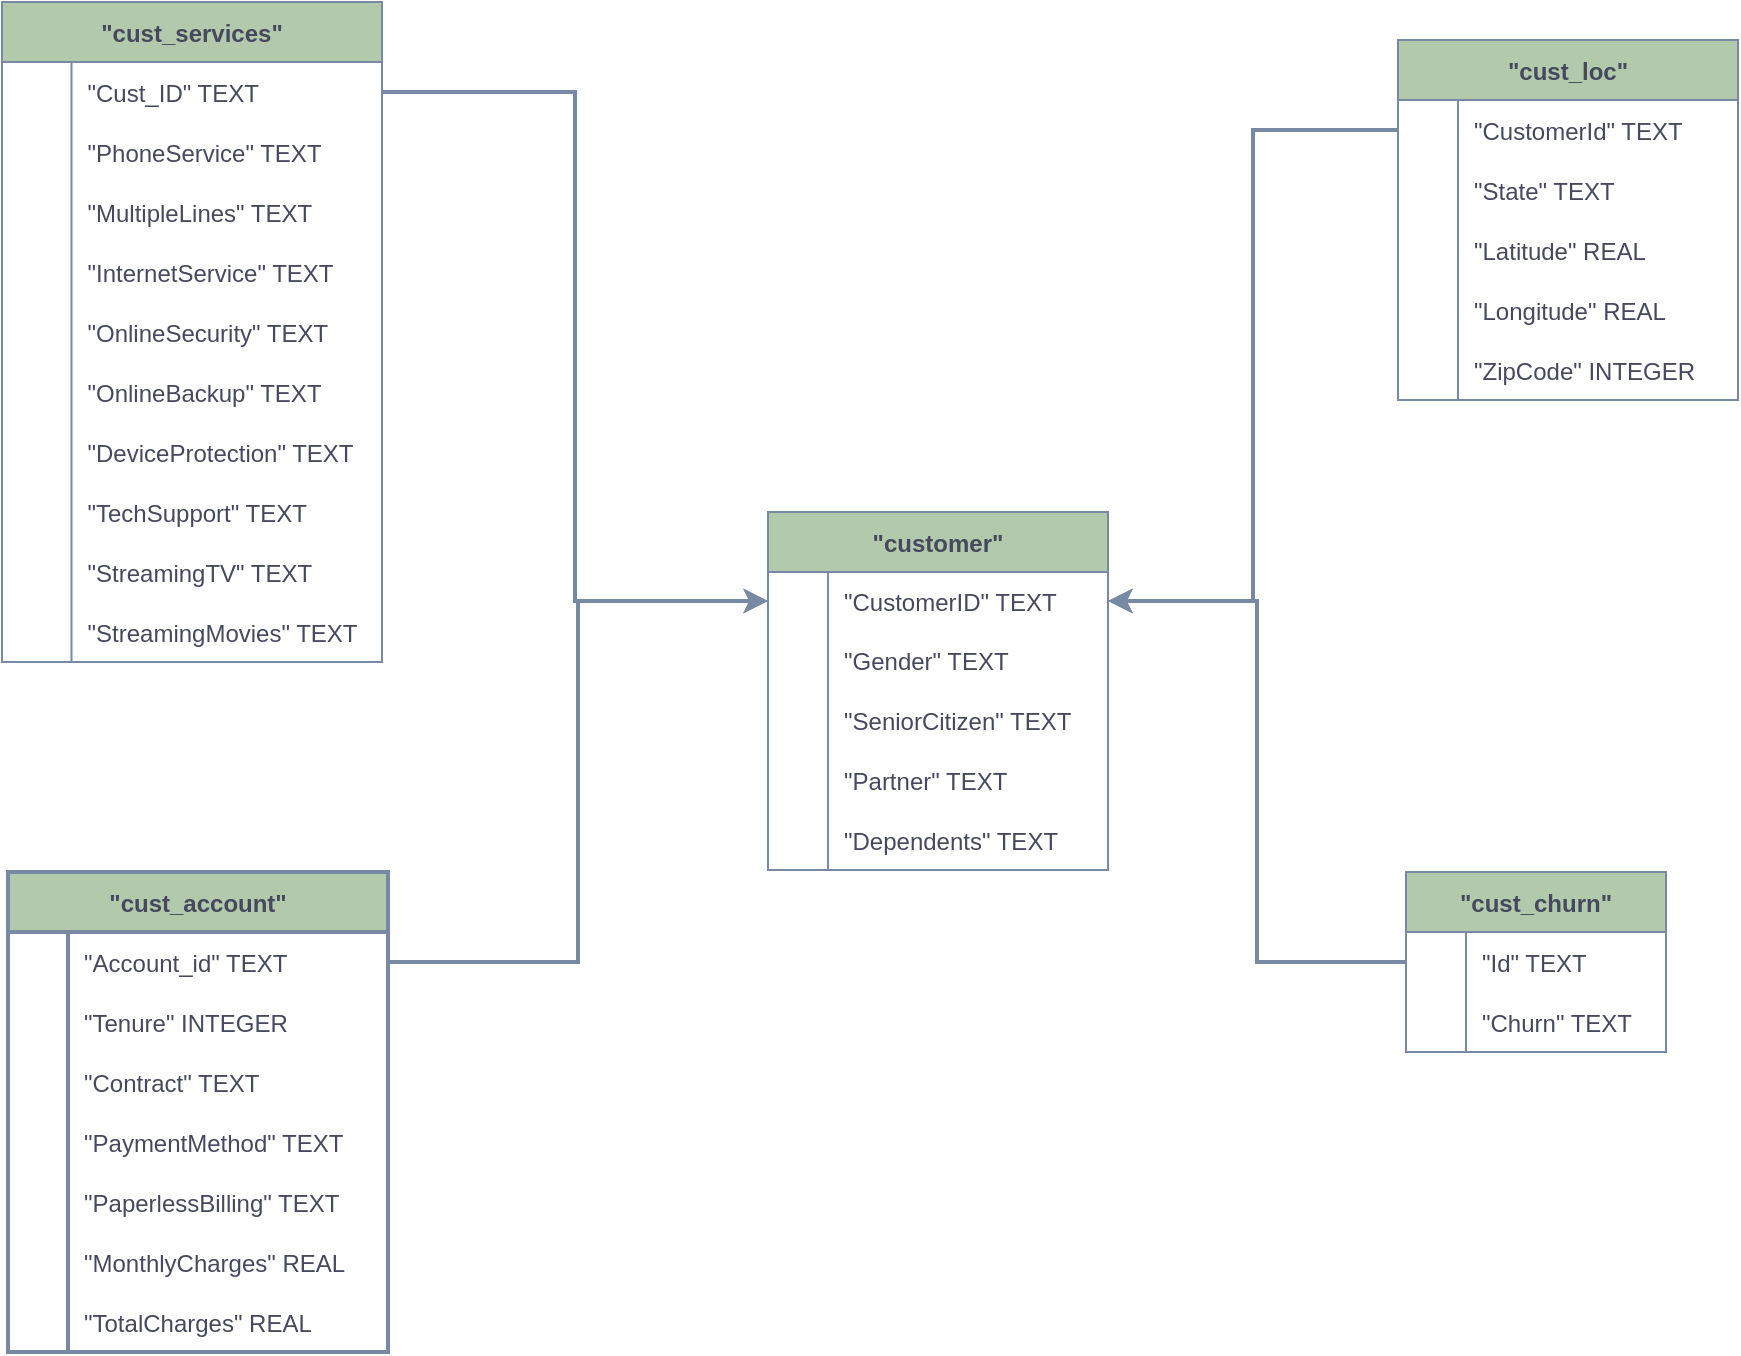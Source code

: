 <mxfile version="20.8.20" type="github"><diagram name="Page-1" id="kqJoyUPb-Vwms76uZvZU"><mxGraphModel dx="1834" dy="782" grid="0" gridSize="10" guides="0" tooltips="1" connect="1" arrows="1" fold="1" page="0" pageScale="1" pageWidth="850" pageHeight="1100" background="#ffffff" math="0" shadow="0"><root><mxCell id="0"/><mxCell id="1" parent="0"/><mxCell id="LzcLBVLG00nXwv717kpm-1" value="&quot;cust_account&quot;" style="shape=table;startSize=30;container=1;collapsible=1;childLayout=tableLayout;fixedRows=1;rowLines=0;fontStyle=1;align=center;resizeLast=1;fillColor=#B2C9AB;fontColor=#46495D;strokeColor=#788AA3;strokeWidth=2;labelBackgroundColor=none;swimlaneLine=1;" parent="1" vertex="1"><mxGeometry x="-89" y="471" width="190" height="240" as="geometry"><mxRectangle x="-80" y="230" width="130" height="30" as="alternateBounds"/></mxGeometry></mxCell><mxCell id="LzcLBVLG00nXwv717kpm-2" value="" style="shape=tableRow;horizontal=0;startSize=0;swimlaneHead=0;swimlaneBody=0;fillColor=none;collapsible=0;dropTarget=0;points=[[0,0.5],[1,0.5]];portConstraint=eastwest;strokeColor=#788AA3;top=0;left=0;right=0;bottom=0;labelBackgroundColor=none;fontColor=#46495D;" parent="LzcLBVLG00nXwv717kpm-1" vertex="1"><mxGeometry y="30" width="190" height="30" as="geometry"/></mxCell><mxCell id="LzcLBVLG00nXwv717kpm-3" value="" style="shape=partialRectangle;overflow=hidden;connectable=0;fillColor=none;strokeColor=#788AA3;top=0;left=0;bottom=0;right=0;labelBackgroundColor=none;fontColor=#46495D;" parent="LzcLBVLG00nXwv717kpm-2" vertex="1"><mxGeometry width="30" height="30" as="geometry"><mxRectangle width="30" height="30" as="alternateBounds"/></mxGeometry></mxCell><mxCell id="LzcLBVLG00nXwv717kpm-4" value="&quot;Account_id&quot;&#9;TEXT" style="shape=partialRectangle;overflow=hidden;connectable=0;fillColor=none;align=left;strokeColor=#788AA3;top=0;left=0;bottom=0;right=0;spacingLeft=6;fontColor=#46495D;labelBackgroundColor=none;" parent="LzcLBVLG00nXwv717kpm-2" vertex="1"><mxGeometry x="30" width="160" height="30" as="geometry"><mxRectangle width="160" height="30" as="alternateBounds"/></mxGeometry></mxCell><mxCell id="LzcLBVLG00nXwv717kpm-5" value="" style="shape=tableRow;horizontal=0;startSize=0;swimlaneHead=0;swimlaneBody=0;fillColor=none;collapsible=0;dropTarget=0;points=[[0,0.5],[1,0.5]];portConstraint=eastwest;strokeColor=#788AA3;top=0;left=0;right=0;bottom=0;labelBackgroundColor=none;fontColor=#46495D;" parent="LzcLBVLG00nXwv717kpm-1" vertex="1"><mxGeometry y="60" width="190" height="30" as="geometry"/></mxCell><mxCell id="LzcLBVLG00nXwv717kpm-6" value="" style="shape=partialRectangle;overflow=hidden;connectable=0;fillColor=none;strokeColor=#788AA3;top=0;left=0;bottom=0;right=0;labelBackgroundColor=none;fontColor=#46495D;" parent="LzcLBVLG00nXwv717kpm-5" vertex="1"><mxGeometry width="30" height="30" as="geometry"><mxRectangle width="30" height="30" as="alternateBounds"/></mxGeometry></mxCell><mxCell id="LzcLBVLG00nXwv717kpm-7" value="&quot;Tenure&quot;&#9;INTEGER" style="shape=partialRectangle;overflow=hidden;connectable=0;fillColor=none;align=left;strokeColor=#788AA3;top=0;left=0;bottom=0;right=0;spacingLeft=6;fontColor=#46495D;labelBackgroundColor=none;" parent="LzcLBVLG00nXwv717kpm-5" vertex="1"><mxGeometry x="30" width="160" height="30" as="geometry"><mxRectangle width="160" height="30" as="alternateBounds"/></mxGeometry></mxCell><mxCell id="LzcLBVLG00nXwv717kpm-8" value="" style="shape=tableRow;horizontal=0;startSize=0;swimlaneHead=0;swimlaneBody=0;fillColor=none;collapsible=0;dropTarget=0;points=[[0,0.5],[1,0.5]];portConstraint=eastwest;strokeColor=#788AA3;top=0;left=0;right=0;bottom=0;labelBackgroundColor=none;fontColor=#46495D;" parent="LzcLBVLG00nXwv717kpm-1" vertex="1"><mxGeometry y="90" width="190" height="30" as="geometry"/></mxCell><mxCell id="LzcLBVLG00nXwv717kpm-9" value="" style="shape=partialRectangle;overflow=hidden;connectable=0;fillColor=none;strokeColor=#788AA3;top=0;left=0;bottom=0;right=0;labelBackgroundColor=none;fontColor=#46495D;" parent="LzcLBVLG00nXwv717kpm-8" vertex="1"><mxGeometry width="30" height="30" as="geometry"><mxRectangle width="30" height="30" as="alternateBounds"/></mxGeometry></mxCell><mxCell id="LzcLBVLG00nXwv717kpm-10" value="&quot;Contract&quot;&#9;TEXT" style="shape=partialRectangle;overflow=hidden;connectable=0;fillColor=none;align=left;strokeColor=#788AA3;top=0;left=0;bottom=0;right=0;spacingLeft=6;fontColor=#46495D;labelBackgroundColor=none;" parent="LzcLBVLG00nXwv717kpm-8" vertex="1"><mxGeometry x="30" width="160" height="30" as="geometry"><mxRectangle width="160" height="30" as="alternateBounds"/></mxGeometry></mxCell><mxCell id="LzcLBVLG00nXwv717kpm-11" value="" style="shape=tableRow;horizontal=0;startSize=0;swimlaneHead=0;swimlaneBody=0;fillColor=none;collapsible=0;dropTarget=0;points=[[0,0.5],[1,0.5]];portConstraint=eastwest;strokeColor=#788AA3;top=0;left=0;right=0;bottom=0;labelBackgroundColor=none;fontColor=#46495D;" parent="LzcLBVLG00nXwv717kpm-1" vertex="1"><mxGeometry y="120" width="190" height="30" as="geometry"/></mxCell><mxCell id="LzcLBVLG00nXwv717kpm-12" value="" style="shape=partialRectangle;overflow=hidden;connectable=0;fillColor=none;strokeColor=#788AA3;top=0;left=0;bottom=0;right=0;labelBackgroundColor=none;fontColor=#46495D;" parent="LzcLBVLG00nXwv717kpm-11" vertex="1"><mxGeometry width="30" height="30" as="geometry"><mxRectangle width="30" height="30" as="alternateBounds"/></mxGeometry></mxCell><mxCell id="LzcLBVLG00nXwv717kpm-13" value="&quot;PaymentMethod&quot;&#9;TEXT" style="shape=partialRectangle;overflow=hidden;connectable=0;fillColor=none;align=left;strokeColor=#788AA3;top=0;left=0;bottom=0;right=0;spacingLeft=6;fontColor=#46495D;labelBackgroundColor=none;" parent="LzcLBVLG00nXwv717kpm-11" vertex="1"><mxGeometry x="30" width="160" height="30" as="geometry"><mxRectangle width="160" height="30" as="alternateBounds"/></mxGeometry></mxCell><mxCell id="LzcLBVLG00nXwv717kpm-14" value="" style="shape=tableRow;horizontal=0;startSize=0;swimlaneHead=0;swimlaneBody=0;fillColor=none;collapsible=0;dropTarget=0;points=[[0,0.5],[1,0.5]];portConstraint=eastwest;strokeColor=#788AA3;top=0;left=0;right=0;bottom=0;labelBackgroundColor=none;fontColor=#46495D;" parent="LzcLBVLG00nXwv717kpm-1" vertex="1"><mxGeometry y="150" width="190" height="30" as="geometry"/></mxCell><mxCell id="LzcLBVLG00nXwv717kpm-15" value="" style="shape=partialRectangle;overflow=hidden;connectable=0;fillColor=none;strokeColor=#788AA3;top=0;left=0;bottom=0;right=0;labelBackgroundColor=none;fontColor=#46495D;" parent="LzcLBVLG00nXwv717kpm-14" vertex="1"><mxGeometry width="30" height="30" as="geometry"><mxRectangle width="30" height="30" as="alternateBounds"/></mxGeometry></mxCell><mxCell id="LzcLBVLG00nXwv717kpm-16" value="&quot;PaperlessBilling&quot;&#9;TEXT" style="shape=partialRectangle;overflow=hidden;connectable=0;fillColor=none;align=left;strokeColor=#788AA3;top=0;left=0;bottom=0;right=0;spacingLeft=6;fontColor=#46495D;labelBackgroundColor=none;" parent="LzcLBVLG00nXwv717kpm-14" vertex="1"><mxGeometry x="30" width="160" height="30" as="geometry"><mxRectangle width="160" height="30" as="alternateBounds"/></mxGeometry></mxCell><mxCell id="LzcLBVLG00nXwv717kpm-17" value="" style="shape=tableRow;horizontal=0;startSize=0;swimlaneHead=0;swimlaneBody=0;fillColor=none;collapsible=0;dropTarget=0;points=[[0,0.5],[1,0.5]];portConstraint=eastwest;strokeColor=#788AA3;top=0;left=0;right=0;bottom=0;labelBackgroundColor=none;fontColor=#46495D;" parent="LzcLBVLG00nXwv717kpm-1" vertex="1"><mxGeometry y="180" width="190" height="30" as="geometry"/></mxCell><mxCell id="LzcLBVLG00nXwv717kpm-18" value="" style="shape=partialRectangle;overflow=hidden;connectable=0;fillColor=none;strokeColor=#788AA3;top=0;left=0;bottom=0;right=0;labelBackgroundColor=none;fontColor=#46495D;" parent="LzcLBVLG00nXwv717kpm-17" vertex="1"><mxGeometry width="30" height="30" as="geometry"><mxRectangle width="30" height="30" as="alternateBounds"/></mxGeometry></mxCell><mxCell id="LzcLBVLG00nXwv717kpm-19" value="&quot;MonthlyCharges&quot;&#9;REAL" style="shape=partialRectangle;overflow=hidden;connectable=0;fillColor=none;align=left;strokeColor=#788AA3;top=0;left=0;bottom=0;right=0;spacingLeft=6;fontColor=#46495D;labelBackgroundColor=none;" parent="LzcLBVLG00nXwv717kpm-17" vertex="1"><mxGeometry x="30" width="160" height="30" as="geometry"><mxRectangle width="160" height="30" as="alternateBounds"/></mxGeometry></mxCell><mxCell id="LzcLBVLG00nXwv717kpm-20" value="" style="shape=tableRow;horizontal=0;startSize=0;swimlaneHead=0;swimlaneBody=0;fillColor=none;collapsible=0;dropTarget=0;points=[[0,0.5],[1,0.5]];portConstraint=eastwest;strokeColor=#788AA3;top=0;left=0;right=0;bottom=0;labelBackgroundColor=none;fontColor=#46495D;" parent="LzcLBVLG00nXwv717kpm-1" vertex="1"><mxGeometry y="210" width="190" height="30" as="geometry"/></mxCell><mxCell id="LzcLBVLG00nXwv717kpm-21" value="" style="shape=partialRectangle;overflow=hidden;connectable=0;fillColor=none;strokeColor=#788AA3;top=0;left=0;bottom=0;right=0;labelBackgroundColor=none;fontColor=#46495D;" parent="LzcLBVLG00nXwv717kpm-20" vertex="1"><mxGeometry width="30" height="30" as="geometry"><mxRectangle width="30" height="30" as="alternateBounds"/></mxGeometry></mxCell><mxCell id="LzcLBVLG00nXwv717kpm-22" value="&quot;TotalCharges&quot;&#9;REAL" style="shape=partialRectangle;overflow=hidden;connectable=0;fillColor=none;align=left;strokeColor=#788AA3;top=0;left=0;bottom=0;right=0;spacingLeft=6;fontColor=#46495D;labelBackgroundColor=none;" parent="LzcLBVLG00nXwv717kpm-20" vertex="1"><mxGeometry x="30" width="160" height="30" as="geometry"><mxRectangle width="160" height="30" as="alternateBounds"/></mxGeometry></mxCell><mxCell id="LzcLBVLG00nXwv717kpm-23" value="&quot;cust_churn&quot;" style="shape=table;startSize=30;container=1;collapsible=1;childLayout=tableLayout;fixedRows=1;rowLines=0;fontStyle=1;align=center;resizeLast=1;fillColor=#B2C9AB;fontColor=#46495D;strokeColor=#788AA3;labelBackgroundColor=none;" parent="1" vertex="1"><mxGeometry x="610" y="471" width="130" height="90" as="geometry"/></mxCell><mxCell id="LzcLBVLG00nXwv717kpm-24" value="" style="shape=tableRow;horizontal=0;startSize=0;swimlaneHead=0;swimlaneBody=0;fillColor=none;collapsible=0;dropTarget=0;points=[[0,0.5],[1,0.5]];portConstraint=eastwest;strokeColor=#788AA3;top=0;left=0;right=0;bottom=0;labelBackgroundColor=none;fontColor=#46495D;" parent="LzcLBVLG00nXwv717kpm-23" vertex="1"><mxGeometry y="30" width="130" height="30" as="geometry"/></mxCell><mxCell id="LzcLBVLG00nXwv717kpm-25" value="" style="shape=partialRectangle;overflow=hidden;connectable=0;fillColor=none;strokeColor=#788AA3;top=0;left=0;bottom=0;right=0;labelBackgroundColor=none;fontColor=#46495D;" parent="LzcLBVLG00nXwv717kpm-24" vertex="1"><mxGeometry width="30" height="30" as="geometry"><mxRectangle width="30" height="30" as="alternateBounds"/></mxGeometry></mxCell><mxCell id="LzcLBVLG00nXwv717kpm-26" value="&quot;Id&quot; TEXT" style="shape=partialRectangle;overflow=hidden;connectable=0;fillColor=none;align=left;strokeColor=#788AA3;top=0;left=0;bottom=0;right=0;spacingLeft=6;fontColor=#46495D;labelBackgroundColor=none;" parent="LzcLBVLG00nXwv717kpm-24" vertex="1"><mxGeometry x="30" width="100" height="30" as="geometry"><mxRectangle width="100" height="30" as="alternateBounds"/></mxGeometry></mxCell><mxCell id="LzcLBVLG00nXwv717kpm-27" value="" style="shape=tableRow;horizontal=0;startSize=0;swimlaneHead=0;swimlaneBody=0;fillColor=none;collapsible=0;dropTarget=0;points=[[0,0.5],[1,0.5]];portConstraint=eastwest;strokeColor=#788AA3;top=0;left=0;right=0;bottom=0;labelBackgroundColor=none;fontColor=#46495D;" parent="LzcLBVLG00nXwv717kpm-23" vertex="1"><mxGeometry y="60" width="130" height="30" as="geometry"/></mxCell><mxCell id="LzcLBVLG00nXwv717kpm-28" value="" style="shape=partialRectangle;overflow=hidden;connectable=0;fillColor=none;strokeColor=#788AA3;top=0;left=0;bottom=0;right=0;labelBackgroundColor=none;fontColor=#46495D;" parent="LzcLBVLG00nXwv717kpm-27" vertex="1"><mxGeometry width="30" height="30" as="geometry"><mxRectangle width="30" height="30" as="alternateBounds"/></mxGeometry></mxCell><mxCell id="LzcLBVLG00nXwv717kpm-29" value="&quot;Churn&quot; TEXT" style="shape=partialRectangle;overflow=hidden;connectable=0;fillColor=none;align=left;strokeColor=#788AA3;top=0;left=0;bottom=0;right=0;spacingLeft=6;fontColor=#46495D;labelBackgroundColor=none;" parent="LzcLBVLG00nXwv717kpm-27" vertex="1"><mxGeometry x="30" width="100" height="30" as="geometry"><mxRectangle width="100" height="30" as="alternateBounds"/></mxGeometry></mxCell><mxCell id="LzcLBVLG00nXwv717kpm-30" value="&quot;cust_loc&quot;" style="shape=table;startSize=30;container=1;collapsible=1;childLayout=tableLayout;fixedRows=1;rowLines=0;fontStyle=1;align=center;resizeLast=1;fillColor=#B2C9AB;fontColor=#46495D;strokeColor=#788AA3;labelBackgroundColor=none;" parent="1" vertex="1"><mxGeometry x="606" y="55" width="170" height="180" as="geometry"/></mxCell><mxCell id="LzcLBVLG00nXwv717kpm-31" value="" style="shape=tableRow;horizontal=0;startSize=0;swimlaneHead=0;swimlaneBody=0;fillColor=none;collapsible=0;dropTarget=0;points=[[0,0.5],[1,0.5]];portConstraint=eastwest;strokeColor=#788AA3;top=0;left=0;right=0;bottom=0;fontColor=#46495D;labelBackgroundColor=none;" parent="LzcLBVLG00nXwv717kpm-30" vertex="1"><mxGeometry y="30" width="170" height="30" as="geometry"/></mxCell><mxCell id="LzcLBVLG00nXwv717kpm-32" value="" style="shape=partialRectangle;overflow=hidden;connectable=0;fillColor=none;strokeColor=#788AA3;top=0;left=0;bottom=0;right=0;fontColor=#46495D;labelBackgroundColor=none;" parent="LzcLBVLG00nXwv717kpm-31" vertex="1"><mxGeometry width="30" height="30" as="geometry"><mxRectangle width="30" height="30" as="alternateBounds"/></mxGeometry></mxCell><mxCell id="LzcLBVLG00nXwv717kpm-33" value="&quot;CustomerId&quot; TEXT" style="shape=partialRectangle;overflow=hidden;connectable=0;fillColor=none;align=left;strokeColor=#788AA3;top=0;left=0;bottom=0;right=0;spacingLeft=6;fontColor=#46495D;labelBackgroundColor=none;" parent="LzcLBVLG00nXwv717kpm-31" vertex="1"><mxGeometry x="30" width="140" height="30" as="geometry"><mxRectangle width="140" height="30" as="alternateBounds"/></mxGeometry></mxCell><mxCell id="LzcLBVLG00nXwv717kpm-34" value="" style="shape=tableRow;horizontal=0;startSize=0;swimlaneHead=0;swimlaneBody=0;fillColor=none;collapsible=0;dropTarget=0;points=[[0,0.5],[1,0.5]];portConstraint=eastwest;strokeColor=#788AA3;top=0;left=0;right=0;bottom=0;fontColor=#46495D;labelBackgroundColor=none;" parent="LzcLBVLG00nXwv717kpm-30" vertex="1"><mxGeometry y="60" width="170" height="30" as="geometry"/></mxCell><mxCell id="LzcLBVLG00nXwv717kpm-35" value="" style="shape=partialRectangle;overflow=hidden;connectable=0;fillColor=none;strokeColor=#788AA3;top=0;left=0;bottom=0;right=0;fontColor=#46495D;labelBackgroundColor=none;" parent="LzcLBVLG00nXwv717kpm-34" vertex="1"><mxGeometry width="30" height="30" as="geometry"><mxRectangle width="30" height="30" as="alternateBounds"/></mxGeometry></mxCell><mxCell id="LzcLBVLG00nXwv717kpm-36" value="&quot;State&quot; TEXT" style="shape=partialRectangle;overflow=hidden;connectable=0;fillColor=none;align=left;strokeColor=#788AA3;top=0;left=0;bottom=0;right=0;spacingLeft=6;fontColor=#46495D;labelBackgroundColor=none;" parent="LzcLBVLG00nXwv717kpm-34" vertex="1"><mxGeometry x="30" width="140" height="30" as="geometry"><mxRectangle width="140" height="30" as="alternateBounds"/></mxGeometry></mxCell><mxCell id="LzcLBVLG00nXwv717kpm-37" value="" style="shape=tableRow;horizontal=0;startSize=0;swimlaneHead=0;swimlaneBody=0;fillColor=none;collapsible=0;dropTarget=0;points=[[0,0.5],[1,0.5]];portConstraint=eastwest;strokeColor=#788AA3;top=0;left=0;right=0;bottom=0;fontColor=#46495D;labelBackgroundColor=none;" parent="LzcLBVLG00nXwv717kpm-30" vertex="1"><mxGeometry y="90" width="170" height="30" as="geometry"/></mxCell><mxCell id="LzcLBVLG00nXwv717kpm-38" value="" style="shape=partialRectangle;overflow=hidden;connectable=0;fillColor=none;strokeColor=#788AA3;top=0;left=0;bottom=0;right=0;fontColor=#46495D;labelBackgroundColor=none;" parent="LzcLBVLG00nXwv717kpm-37" vertex="1"><mxGeometry width="30" height="30" as="geometry"><mxRectangle width="30" height="30" as="alternateBounds"/></mxGeometry></mxCell><mxCell id="LzcLBVLG00nXwv717kpm-39" value="&quot;Latitude&quot; REAL" style="shape=partialRectangle;overflow=hidden;connectable=0;fillColor=none;align=left;strokeColor=#788AA3;top=0;left=0;bottom=0;right=0;spacingLeft=6;fontColor=#46495D;labelBackgroundColor=none;" parent="LzcLBVLG00nXwv717kpm-37" vertex="1"><mxGeometry x="30" width="140" height="30" as="geometry"><mxRectangle width="140" height="30" as="alternateBounds"/></mxGeometry></mxCell><mxCell id="LzcLBVLG00nXwv717kpm-40" value="" style="shape=tableRow;horizontal=0;startSize=0;swimlaneHead=0;swimlaneBody=0;fillColor=none;collapsible=0;dropTarget=0;points=[[0,0.5],[1,0.5]];portConstraint=eastwest;strokeColor=#788AA3;top=0;left=0;right=0;bottom=0;fontColor=#46495D;labelBackgroundColor=none;" parent="LzcLBVLG00nXwv717kpm-30" vertex="1"><mxGeometry y="120" width="170" height="30" as="geometry"/></mxCell><mxCell id="LzcLBVLG00nXwv717kpm-41" value="" style="shape=partialRectangle;overflow=hidden;connectable=0;fillColor=none;strokeColor=#788AA3;top=0;left=0;bottom=0;right=0;fontColor=#46495D;labelBackgroundColor=none;" parent="LzcLBVLG00nXwv717kpm-40" vertex="1"><mxGeometry width="30" height="30" as="geometry"><mxRectangle width="30" height="30" as="alternateBounds"/></mxGeometry></mxCell><mxCell id="LzcLBVLG00nXwv717kpm-42" value="&quot;Longitude&quot; REAL" style="shape=partialRectangle;overflow=hidden;connectable=0;fillColor=none;align=left;strokeColor=#788AA3;top=0;left=0;bottom=0;right=0;spacingLeft=6;fontColor=#46495D;labelBackgroundColor=none;" parent="LzcLBVLG00nXwv717kpm-40" vertex="1"><mxGeometry x="30" width="140" height="30" as="geometry"><mxRectangle width="140" height="30" as="alternateBounds"/></mxGeometry></mxCell><mxCell id="LzcLBVLG00nXwv717kpm-43" value="" style="shape=tableRow;horizontal=0;startSize=0;swimlaneHead=0;swimlaneBody=0;fillColor=none;collapsible=0;dropTarget=0;points=[[0,0.5],[1,0.5]];portConstraint=eastwest;strokeColor=#788AA3;top=0;left=0;right=0;bottom=0;fontColor=#46495D;labelBackgroundColor=none;" parent="LzcLBVLG00nXwv717kpm-30" vertex="1"><mxGeometry y="150" width="170" height="30" as="geometry"/></mxCell><mxCell id="LzcLBVLG00nXwv717kpm-44" value="" style="shape=partialRectangle;overflow=hidden;connectable=0;fillColor=none;strokeColor=#788AA3;top=0;left=0;bottom=0;right=0;fontColor=#46495D;labelBackgroundColor=none;" parent="LzcLBVLG00nXwv717kpm-43" vertex="1"><mxGeometry width="30" height="30" as="geometry"><mxRectangle width="30" height="30" as="alternateBounds"/></mxGeometry></mxCell><mxCell id="LzcLBVLG00nXwv717kpm-45" value="&quot;ZipCode&quot; INTEGER" style="shape=partialRectangle;overflow=hidden;connectable=0;fillColor=none;align=left;strokeColor=#788AA3;top=0;left=0;bottom=0;right=0;spacingLeft=6;fontColor=#46495D;labelBackgroundColor=none;" parent="LzcLBVLG00nXwv717kpm-43" vertex="1"><mxGeometry x="30" width="140" height="30" as="geometry"><mxRectangle width="140" height="30" as="alternateBounds"/></mxGeometry></mxCell><mxCell id="LzcLBVLG00nXwv717kpm-46" value="&quot;cust_services&quot;" style="shape=table;startSize=30;container=1;collapsible=1;childLayout=tableLayout;fixedRows=1;rowLines=0;fontStyle=1;align=center;resizeLast=1;fillColor=#B2C9AB;fontColor=#46495D;strokeColor=#788AA3;labelBackgroundColor=none;swimlaneLine=1;" parent="1" vertex="1"><mxGeometry x="-92" y="36" width="190" height="330" as="geometry"/></mxCell><mxCell id="LzcLBVLG00nXwv717kpm-47" value="" style="shape=tableRow;horizontal=0;startSize=0;swimlaneHead=0;swimlaneBody=0;fillColor=none;collapsible=0;dropTarget=0;points=[[0,0.5],[1,0.5]];portConstraint=eastwest;strokeColor=#788AA3;top=0;left=0;right=0;bottom=0;fontColor=#46495D;labelBackgroundColor=none;" parent="LzcLBVLG00nXwv717kpm-46" vertex="1"><mxGeometry y="30" width="190" height="30" as="geometry"/></mxCell><mxCell id="LzcLBVLG00nXwv717kpm-48" value="" style="shape=partialRectangle;overflow=hidden;connectable=0;fillColor=none;strokeColor=#788AA3;top=0;left=0;bottom=0;right=0;fontColor=#46495D;labelBackgroundColor=none;" parent="LzcLBVLG00nXwv717kpm-47" vertex="1"><mxGeometry width="34.75" height="30" as="geometry"><mxRectangle width="34.75" height="30" as="alternateBounds"/></mxGeometry></mxCell><mxCell id="LzcLBVLG00nXwv717kpm-49" value="&quot;Cust_ID&quot; TEXT" style="shape=partialRectangle;overflow=hidden;connectable=0;fillColor=none;align=left;strokeColor=#788AA3;top=0;left=0;bottom=0;right=0;spacingLeft=6;fontColor=#46495D;labelBackgroundColor=none;" parent="LzcLBVLG00nXwv717kpm-47" vertex="1"><mxGeometry x="34.75" width="155.25" height="30" as="geometry"><mxRectangle width="155.25" height="30" as="alternateBounds"/></mxGeometry></mxCell><mxCell id="LzcLBVLG00nXwv717kpm-50" value="" style="shape=tableRow;horizontal=0;startSize=0;swimlaneHead=0;swimlaneBody=0;fillColor=none;collapsible=0;dropTarget=0;points=[[0,0.5],[1,0.5]];portConstraint=eastwest;strokeColor=#788AA3;top=0;left=0;right=0;bottom=0;fontColor=#46495D;labelBackgroundColor=none;" parent="LzcLBVLG00nXwv717kpm-46" vertex="1"><mxGeometry y="60" width="190" height="30" as="geometry"/></mxCell><mxCell id="LzcLBVLG00nXwv717kpm-51" value="" style="shape=partialRectangle;overflow=hidden;connectable=0;fillColor=none;strokeColor=#788AA3;top=0;left=0;bottom=0;right=0;fontColor=#46495D;labelBackgroundColor=none;" parent="LzcLBVLG00nXwv717kpm-50" vertex="1"><mxGeometry width="34.75" height="30" as="geometry"><mxRectangle width="34.75" height="30" as="alternateBounds"/></mxGeometry></mxCell><mxCell id="LzcLBVLG00nXwv717kpm-52" value="&quot;PhoneService&quot; TEXT" style="shape=partialRectangle;overflow=hidden;connectable=0;fillColor=none;align=left;strokeColor=#788AA3;top=0;left=0;bottom=0;right=0;spacingLeft=6;fontColor=#46495D;labelBackgroundColor=none;" parent="LzcLBVLG00nXwv717kpm-50" vertex="1"><mxGeometry x="34.75" width="155.25" height="30" as="geometry"><mxRectangle width="155.25" height="30" as="alternateBounds"/></mxGeometry></mxCell><mxCell id="LzcLBVLG00nXwv717kpm-53" value="" style="shape=tableRow;horizontal=0;startSize=0;swimlaneHead=0;swimlaneBody=0;fillColor=none;collapsible=0;dropTarget=0;points=[[0,0.5],[1,0.5]];portConstraint=eastwest;strokeColor=#788AA3;top=0;left=0;right=0;bottom=0;fontColor=#46495D;labelBackgroundColor=none;" parent="LzcLBVLG00nXwv717kpm-46" vertex="1"><mxGeometry y="90" width="190" height="30" as="geometry"/></mxCell><mxCell id="LzcLBVLG00nXwv717kpm-54" value="" style="shape=partialRectangle;overflow=hidden;connectable=0;fillColor=none;strokeColor=#788AA3;top=0;left=0;bottom=0;right=0;fontColor=#46495D;labelBackgroundColor=none;" parent="LzcLBVLG00nXwv717kpm-53" vertex="1"><mxGeometry width="34.75" height="30" as="geometry"><mxRectangle width="34.75" height="30" as="alternateBounds"/></mxGeometry></mxCell><mxCell id="LzcLBVLG00nXwv717kpm-55" value="&quot;MultipleLines&quot; TEXT" style="shape=partialRectangle;overflow=hidden;connectable=0;fillColor=none;align=left;strokeColor=#788AA3;top=0;left=0;bottom=0;right=0;spacingLeft=6;fontColor=#46495D;labelBackgroundColor=none;" parent="LzcLBVLG00nXwv717kpm-53" vertex="1"><mxGeometry x="34.75" width="155.25" height="30" as="geometry"><mxRectangle width="155.25" height="30" as="alternateBounds"/></mxGeometry></mxCell><mxCell id="LzcLBVLG00nXwv717kpm-56" value="" style="shape=tableRow;horizontal=0;startSize=0;swimlaneHead=0;swimlaneBody=0;fillColor=none;collapsible=0;dropTarget=0;points=[[0,0.5],[1,0.5]];portConstraint=eastwest;strokeColor=#788AA3;top=0;left=0;right=0;bottom=0;fontColor=#46495D;labelBackgroundColor=none;" parent="LzcLBVLG00nXwv717kpm-46" vertex="1"><mxGeometry y="120" width="190" height="30" as="geometry"/></mxCell><mxCell id="LzcLBVLG00nXwv717kpm-57" value="" style="shape=partialRectangle;overflow=hidden;connectable=0;fillColor=none;strokeColor=#788AA3;top=0;left=0;bottom=0;right=0;fontColor=#46495D;labelBackgroundColor=none;" parent="LzcLBVLG00nXwv717kpm-56" vertex="1"><mxGeometry width="34.75" height="30" as="geometry"><mxRectangle width="34.75" height="30" as="alternateBounds"/></mxGeometry></mxCell><mxCell id="LzcLBVLG00nXwv717kpm-58" value="&quot;InternetService&quot; TEXT" style="shape=partialRectangle;overflow=hidden;connectable=0;fillColor=none;align=left;strokeColor=#788AA3;top=0;left=0;bottom=0;right=0;spacingLeft=6;fontColor=#46495D;labelBackgroundColor=none;" parent="LzcLBVLG00nXwv717kpm-56" vertex="1"><mxGeometry x="34.75" width="155.25" height="30" as="geometry"><mxRectangle width="155.25" height="30" as="alternateBounds"/></mxGeometry></mxCell><mxCell id="LzcLBVLG00nXwv717kpm-59" value="" style="shape=tableRow;horizontal=0;startSize=0;swimlaneHead=0;swimlaneBody=0;fillColor=none;collapsible=0;dropTarget=0;points=[[0,0.5],[1,0.5]];portConstraint=eastwest;strokeColor=#788AA3;top=0;left=0;right=0;bottom=0;fontColor=#46495D;labelBackgroundColor=none;" parent="LzcLBVLG00nXwv717kpm-46" vertex="1"><mxGeometry y="150" width="190" height="30" as="geometry"/></mxCell><mxCell id="LzcLBVLG00nXwv717kpm-60" value="" style="shape=partialRectangle;overflow=hidden;connectable=0;fillColor=none;strokeColor=#788AA3;top=0;left=0;bottom=0;right=0;fontColor=#46495D;labelBackgroundColor=none;" parent="LzcLBVLG00nXwv717kpm-59" vertex="1"><mxGeometry width="34.75" height="30" as="geometry"><mxRectangle width="34.75" height="30" as="alternateBounds"/></mxGeometry></mxCell><mxCell id="LzcLBVLG00nXwv717kpm-61" value="&quot;OnlineSecurity&quot; TEXT" style="shape=partialRectangle;overflow=hidden;connectable=0;fillColor=none;align=left;strokeColor=#788AA3;top=0;left=0;bottom=0;right=0;spacingLeft=6;fontColor=#46495D;labelBackgroundColor=none;" parent="LzcLBVLG00nXwv717kpm-59" vertex="1"><mxGeometry x="34.75" width="155.25" height="30" as="geometry"><mxRectangle width="155.25" height="30" as="alternateBounds"/></mxGeometry></mxCell><mxCell id="LzcLBVLG00nXwv717kpm-62" value="" style="shape=tableRow;horizontal=0;startSize=0;swimlaneHead=0;swimlaneBody=0;fillColor=none;collapsible=0;dropTarget=0;points=[[0,0.5],[1,0.5]];portConstraint=eastwest;strokeColor=#788AA3;top=0;left=0;right=0;bottom=0;fontColor=#46495D;labelBackgroundColor=none;" parent="LzcLBVLG00nXwv717kpm-46" vertex="1"><mxGeometry y="180" width="190" height="30" as="geometry"/></mxCell><mxCell id="LzcLBVLG00nXwv717kpm-63" value="" style="shape=partialRectangle;overflow=hidden;connectable=0;fillColor=none;strokeColor=#788AA3;top=0;left=0;bottom=0;right=0;fontColor=#46495D;labelBackgroundColor=none;" parent="LzcLBVLG00nXwv717kpm-62" vertex="1"><mxGeometry width="34.75" height="30" as="geometry"><mxRectangle width="34.75" height="30" as="alternateBounds"/></mxGeometry></mxCell><mxCell id="LzcLBVLG00nXwv717kpm-64" value="&quot;OnlineBackup&quot; TEXT" style="shape=partialRectangle;overflow=hidden;connectable=0;fillColor=none;align=left;strokeColor=#788AA3;top=0;left=0;bottom=0;right=0;spacingLeft=6;fontColor=#46495D;labelBackgroundColor=none;" parent="LzcLBVLG00nXwv717kpm-62" vertex="1"><mxGeometry x="34.75" width="155.25" height="30" as="geometry"><mxRectangle width="155.25" height="30" as="alternateBounds"/></mxGeometry></mxCell><mxCell id="LzcLBVLG00nXwv717kpm-65" value="" style="shape=tableRow;horizontal=0;startSize=0;swimlaneHead=0;swimlaneBody=0;fillColor=none;collapsible=0;dropTarget=0;points=[[0,0.5],[1,0.5]];portConstraint=eastwest;strokeColor=#788AA3;top=0;left=0;right=0;bottom=0;fontColor=#46495D;labelBackgroundColor=none;" parent="LzcLBVLG00nXwv717kpm-46" vertex="1"><mxGeometry y="210" width="190" height="30" as="geometry"/></mxCell><mxCell id="LzcLBVLG00nXwv717kpm-66" value="" style="shape=partialRectangle;overflow=hidden;connectable=0;fillColor=none;strokeColor=#788AA3;top=0;left=0;bottom=0;right=0;fontColor=#46495D;labelBackgroundColor=none;" parent="LzcLBVLG00nXwv717kpm-65" vertex="1"><mxGeometry width="34.75" height="30" as="geometry"><mxRectangle width="34.75" height="30" as="alternateBounds"/></mxGeometry></mxCell><mxCell id="LzcLBVLG00nXwv717kpm-67" value="&quot;DeviceProtection&quot; TEXT" style="shape=partialRectangle;overflow=hidden;connectable=0;fillColor=none;align=left;strokeColor=#788AA3;top=0;left=0;bottom=0;right=0;spacingLeft=6;fontColor=#46495D;labelBackgroundColor=none;" parent="LzcLBVLG00nXwv717kpm-65" vertex="1"><mxGeometry x="34.75" width="155.25" height="30" as="geometry"><mxRectangle width="155.25" height="30" as="alternateBounds"/></mxGeometry></mxCell><mxCell id="LzcLBVLG00nXwv717kpm-68" value="" style="shape=tableRow;horizontal=0;startSize=0;swimlaneHead=0;swimlaneBody=0;fillColor=none;collapsible=0;dropTarget=0;points=[[0,0.5],[1,0.5]];portConstraint=eastwest;strokeColor=#788AA3;top=0;left=0;right=0;bottom=0;fontColor=#46495D;labelBackgroundColor=none;" parent="LzcLBVLG00nXwv717kpm-46" vertex="1"><mxGeometry y="240" width="190" height="30" as="geometry"/></mxCell><mxCell id="LzcLBVLG00nXwv717kpm-69" value="" style="shape=partialRectangle;overflow=hidden;connectable=0;fillColor=none;strokeColor=#788AA3;top=0;left=0;bottom=0;right=0;fontColor=#46495D;labelBackgroundColor=none;" parent="LzcLBVLG00nXwv717kpm-68" vertex="1"><mxGeometry width="34.75" height="30" as="geometry"><mxRectangle width="34.75" height="30" as="alternateBounds"/></mxGeometry></mxCell><mxCell id="LzcLBVLG00nXwv717kpm-70" value="&quot;TechSupport&quot; TEXT" style="shape=partialRectangle;overflow=hidden;connectable=0;fillColor=none;align=left;strokeColor=#788AA3;top=0;left=0;bottom=0;right=0;spacingLeft=6;fontColor=#46495D;labelBackgroundColor=none;" parent="LzcLBVLG00nXwv717kpm-68" vertex="1"><mxGeometry x="34.75" width="155.25" height="30" as="geometry"><mxRectangle width="155.25" height="30" as="alternateBounds"/></mxGeometry></mxCell><mxCell id="LzcLBVLG00nXwv717kpm-71" value="" style="shape=tableRow;horizontal=0;startSize=0;swimlaneHead=0;swimlaneBody=0;fillColor=none;collapsible=0;dropTarget=0;points=[[0,0.5],[1,0.5]];portConstraint=eastwest;strokeColor=#788AA3;top=0;left=0;right=0;bottom=0;fontColor=#46495D;labelBackgroundColor=none;" parent="LzcLBVLG00nXwv717kpm-46" vertex="1"><mxGeometry y="270" width="190" height="30" as="geometry"/></mxCell><mxCell id="LzcLBVLG00nXwv717kpm-72" value="" style="shape=partialRectangle;overflow=hidden;connectable=0;fillColor=none;strokeColor=#788AA3;top=0;left=0;bottom=0;right=0;fontColor=#46495D;labelBackgroundColor=none;" parent="LzcLBVLG00nXwv717kpm-71" vertex="1"><mxGeometry width="34.75" height="30" as="geometry"><mxRectangle width="34.75" height="30" as="alternateBounds"/></mxGeometry></mxCell><mxCell id="LzcLBVLG00nXwv717kpm-73" value="&quot;StreamingTV&quot; TEXT" style="shape=partialRectangle;overflow=hidden;connectable=0;fillColor=none;align=left;strokeColor=#788AA3;top=0;left=0;bottom=0;right=0;spacingLeft=6;fontColor=#46495D;labelBackgroundColor=none;" parent="LzcLBVLG00nXwv717kpm-71" vertex="1"><mxGeometry x="34.75" width="155.25" height="30" as="geometry"><mxRectangle width="155.25" height="30" as="alternateBounds"/></mxGeometry></mxCell><mxCell id="LzcLBVLG00nXwv717kpm-74" value="" style="shape=tableRow;horizontal=0;startSize=0;swimlaneHead=0;swimlaneBody=0;fillColor=none;collapsible=0;dropTarget=0;points=[[0,0.5],[1,0.5]];portConstraint=eastwest;strokeColor=#788AA3;top=0;left=0;right=0;bottom=0;fontColor=#46495D;labelBackgroundColor=none;" parent="LzcLBVLG00nXwv717kpm-46" vertex="1"><mxGeometry y="300" width="190" height="30" as="geometry"/></mxCell><mxCell id="LzcLBVLG00nXwv717kpm-75" value="" style="shape=partialRectangle;overflow=hidden;connectable=0;fillColor=none;strokeColor=#788AA3;top=0;left=0;bottom=0;right=0;fontColor=#46495D;labelBackgroundColor=none;" parent="LzcLBVLG00nXwv717kpm-74" vertex="1"><mxGeometry width="34.75" height="30" as="geometry"><mxRectangle width="34.75" height="30" as="alternateBounds"/></mxGeometry></mxCell><mxCell id="LzcLBVLG00nXwv717kpm-76" value="&quot;StreamingMovies&quot; TEXT" style="shape=partialRectangle;overflow=hidden;connectable=0;fillColor=none;align=left;strokeColor=#788AA3;top=0;left=0;bottom=0;right=0;spacingLeft=6;fontColor=#46495D;labelBackgroundColor=none;" parent="LzcLBVLG00nXwv717kpm-74" vertex="1"><mxGeometry x="34.75" width="155.25" height="30" as="geometry"><mxRectangle width="155.25" height="30" as="alternateBounds"/></mxGeometry></mxCell><mxCell id="LzcLBVLG00nXwv717kpm-77" value="&quot;customer&quot;" style="shape=table;startSize=30;container=1;collapsible=1;childLayout=tableLayout;fixedRows=1;rowLines=0;fontStyle=1;align=center;resizeLast=1;fillColor=#B2C9AB;fontColor=#46495D;strokeColor=#788AA3;labelBackgroundColor=none;" parent="1" vertex="1"><mxGeometry x="291" y="291" width="170" height="179" as="geometry"/></mxCell><mxCell id="LzcLBVLG00nXwv717kpm-78" value="" style="shape=tableRow;horizontal=0;startSize=0;swimlaneHead=0;swimlaneBody=0;fillColor=none;collapsible=0;dropTarget=0;points=[[0,0.5],[1,0.5]];portConstraint=eastwest;strokeColor=#788AA3;top=0;left=0;right=0;bottom=0;fontColor=#46495D;labelBackgroundColor=none;" parent="LzcLBVLG00nXwv717kpm-77" vertex="1"><mxGeometry y="30" width="170" height="29" as="geometry"/></mxCell><mxCell id="LzcLBVLG00nXwv717kpm-79" value="" style="shape=partialRectangle;overflow=hidden;connectable=0;fillColor=none;strokeColor=default;top=0;left=0;bottom=0;right=0;fontColor=#46495D;labelBackgroundColor=none;" parent="LzcLBVLG00nXwv717kpm-78" vertex="1"><mxGeometry width="30" height="29" as="geometry"><mxRectangle width="30" height="29" as="alternateBounds"/></mxGeometry></mxCell><mxCell id="LzcLBVLG00nXwv717kpm-80" value="&quot;CustomerID&quot; TEXT" style="shape=partialRectangle;overflow=hidden;connectable=0;fillColor=none;align=left;strokeColor=default;top=0;left=0;bottom=0;right=0;spacingLeft=6;fontColor=#46495D;labelBackgroundColor=none;" parent="LzcLBVLG00nXwv717kpm-78" vertex="1"><mxGeometry x="30" width="140" height="29" as="geometry"><mxRectangle width="140" height="29" as="alternateBounds"/></mxGeometry></mxCell><mxCell id="LzcLBVLG00nXwv717kpm-81" value="" style="shape=tableRow;horizontal=0;startSize=0;swimlaneHead=0;swimlaneBody=0;fillColor=none;collapsible=0;dropTarget=0;points=[[0,0.5],[1,0.5]];portConstraint=eastwest;strokeColor=#788AA3;top=0;left=0;right=0;bottom=0;fontColor=#46495D;labelBackgroundColor=none;" parent="LzcLBVLG00nXwv717kpm-77" vertex="1"><mxGeometry y="59" width="170" height="30" as="geometry"/></mxCell><mxCell id="LzcLBVLG00nXwv717kpm-82" value="" style="shape=partialRectangle;overflow=hidden;connectable=0;fillColor=none;strokeColor=#788AA3;top=0;left=0;bottom=0;right=0;fontColor=#46495D;labelBackgroundColor=none;" parent="LzcLBVLG00nXwv717kpm-81" vertex="1"><mxGeometry width="30" height="30" as="geometry"><mxRectangle width="30" height="30" as="alternateBounds"/></mxGeometry></mxCell><mxCell id="LzcLBVLG00nXwv717kpm-83" value="&quot;Gender&quot; TEXT" style="shape=partialRectangle;overflow=hidden;connectable=0;fillColor=none;align=left;strokeColor=#788AA3;top=0;left=0;bottom=0;right=0;spacingLeft=6;fontColor=#46495D;labelBackgroundColor=none;" parent="LzcLBVLG00nXwv717kpm-81" vertex="1"><mxGeometry x="30" width="140" height="30" as="geometry"><mxRectangle width="140" height="30" as="alternateBounds"/></mxGeometry></mxCell><mxCell id="LzcLBVLG00nXwv717kpm-84" value="" style="shape=tableRow;horizontal=0;startSize=0;swimlaneHead=0;swimlaneBody=0;fillColor=none;collapsible=0;dropTarget=0;points=[[0,0.5],[1,0.5]];portConstraint=eastwest;strokeColor=#788AA3;top=0;left=0;right=0;bottom=0;fontColor=#46495D;labelBackgroundColor=none;" parent="LzcLBVLG00nXwv717kpm-77" vertex="1"><mxGeometry y="89" width="170" height="30" as="geometry"/></mxCell><mxCell id="LzcLBVLG00nXwv717kpm-85" value="" style="shape=partialRectangle;overflow=hidden;connectable=0;fillColor=none;strokeColor=#788AA3;top=0;left=0;bottom=0;right=0;fontColor=#46495D;labelBackgroundColor=none;" parent="LzcLBVLG00nXwv717kpm-84" vertex="1"><mxGeometry width="30" height="30" as="geometry"><mxRectangle width="30" height="30" as="alternateBounds"/></mxGeometry></mxCell><mxCell id="LzcLBVLG00nXwv717kpm-86" value="&quot;SeniorCitizen&quot; TEXT" style="shape=partialRectangle;overflow=hidden;connectable=0;fillColor=none;align=left;strokeColor=#788AA3;top=0;left=0;bottom=0;right=0;spacingLeft=6;fontColor=#46495D;labelBackgroundColor=none;" parent="LzcLBVLG00nXwv717kpm-84" vertex="1"><mxGeometry x="30" width="140" height="30" as="geometry"><mxRectangle width="140" height="30" as="alternateBounds"/></mxGeometry></mxCell><mxCell id="LzcLBVLG00nXwv717kpm-87" value="" style="shape=tableRow;horizontal=0;startSize=0;swimlaneHead=0;swimlaneBody=0;fillColor=none;collapsible=0;dropTarget=0;points=[[0,0.5],[1,0.5]];portConstraint=eastwest;strokeColor=#788AA3;top=0;left=0;right=0;bottom=0;fontColor=#46495D;labelBackgroundColor=none;" parent="LzcLBVLG00nXwv717kpm-77" vertex="1"><mxGeometry y="119" width="170" height="30" as="geometry"/></mxCell><mxCell id="LzcLBVLG00nXwv717kpm-88" value="" style="shape=partialRectangle;overflow=hidden;connectable=0;fillColor=none;strokeColor=#788AA3;top=0;left=0;bottom=0;right=0;fontColor=#46495D;labelBackgroundColor=none;" parent="LzcLBVLG00nXwv717kpm-87" vertex="1"><mxGeometry width="30" height="30" as="geometry"><mxRectangle width="30" height="30" as="alternateBounds"/></mxGeometry></mxCell><mxCell id="LzcLBVLG00nXwv717kpm-89" value="&quot;Partner&quot; TEXT" style="shape=partialRectangle;overflow=hidden;connectable=0;fillColor=none;align=left;strokeColor=#788AA3;top=0;left=0;bottom=0;right=0;spacingLeft=6;fontColor=#46495D;labelBackgroundColor=none;" parent="LzcLBVLG00nXwv717kpm-87" vertex="1"><mxGeometry x="30" width="140" height="30" as="geometry"><mxRectangle width="140" height="30" as="alternateBounds"/></mxGeometry></mxCell><mxCell id="LzcLBVLG00nXwv717kpm-90" value="" style="shape=tableRow;horizontal=0;startSize=0;swimlaneHead=0;swimlaneBody=0;fillColor=none;collapsible=0;dropTarget=0;points=[[0,0.5],[1,0.5]];portConstraint=eastwest;strokeColor=#788AA3;top=0;left=0;right=0;bottom=0;fontColor=#46495D;labelBackgroundColor=none;" parent="LzcLBVLG00nXwv717kpm-77" vertex="1"><mxGeometry y="149" width="170" height="30" as="geometry"/></mxCell><mxCell id="LzcLBVLG00nXwv717kpm-91" value="" style="shape=partialRectangle;overflow=hidden;connectable=0;fillColor=none;strokeColor=#788AA3;top=0;left=0;bottom=0;right=0;fontColor=#46495D;labelBackgroundColor=none;" parent="LzcLBVLG00nXwv717kpm-90" vertex="1"><mxGeometry width="30" height="30" as="geometry"><mxRectangle width="30" height="30" as="alternateBounds"/></mxGeometry></mxCell><mxCell id="LzcLBVLG00nXwv717kpm-92" value="&quot;Dependents&quot; TEXT" style="shape=partialRectangle;overflow=hidden;connectable=0;fillColor=none;align=left;strokeColor=#788AA3;top=0;left=0;bottom=0;right=0;spacingLeft=6;fontColor=#46495D;labelBackgroundColor=none;" parent="LzcLBVLG00nXwv717kpm-90" vertex="1"><mxGeometry x="30" width="140" height="30" as="geometry"><mxRectangle width="140" height="30" as="alternateBounds"/></mxGeometry></mxCell><mxCell id="rCiEFU2eQoX3xnE5G9jP-46" style="rounded=0;orthogonalLoop=1;jettySize=auto;html=1;fontColor=default;labelBackgroundColor=none;strokeColor=#788AA3;strokeWidth=2;edgeStyle=elbowEdgeStyle;" edge="1" parent="1" source="LzcLBVLG00nXwv717kpm-47" target="LzcLBVLG00nXwv717kpm-78"><mxGeometry relative="1" as="geometry"/></mxCell><mxCell id="rCiEFU2eQoX3xnE5G9jP-47" style="edgeStyle=orthogonalEdgeStyle;rounded=0;orthogonalLoop=1;jettySize=auto;html=1;entryX=1;entryY=0.5;entryDx=0;entryDy=0;fontColor=default;labelBackgroundColor=none;strokeColor=#788AA3;strokeWidth=2;" edge="1" parent="1" source="LzcLBVLG00nXwv717kpm-31" target="LzcLBVLG00nXwv717kpm-78"><mxGeometry relative="1" as="geometry"/></mxCell><mxCell id="rCiEFU2eQoX3xnE5G9jP-48" style="edgeStyle=orthogonalEdgeStyle;rounded=0;orthogonalLoop=1;jettySize=auto;html=1;entryX=0;entryY=0.5;entryDx=0;entryDy=0;fontColor=default;labelBackgroundColor=none;strokeColor=#788AA3;strokeWidth=2;" edge="1" parent="1" source="LzcLBVLG00nXwv717kpm-2" target="LzcLBVLG00nXwv717kpm-78"><mxGeometry relative="1" as="geometry"/></mxCell><mxCell id="rCiEFU2eQoX3xnE5G9jP-49" style="edgeStyle=orthogonalEdgeStyle;rounded=0;orthogonalLoop=1;jettySize=auto;html=1;fontColor=default;labelBackgroundColor=none;strokeColor=#788AA3;strokeWidth=2;" edge="1" parent="1" source="LzcLBVLG00nXwv717kpm-24" target="LzcLBVLG00nXwv717kpm-78"><mxGeometry relative="1" as="geometry"/></mxCell></root></mxGraphModel></diagram></mxfile>